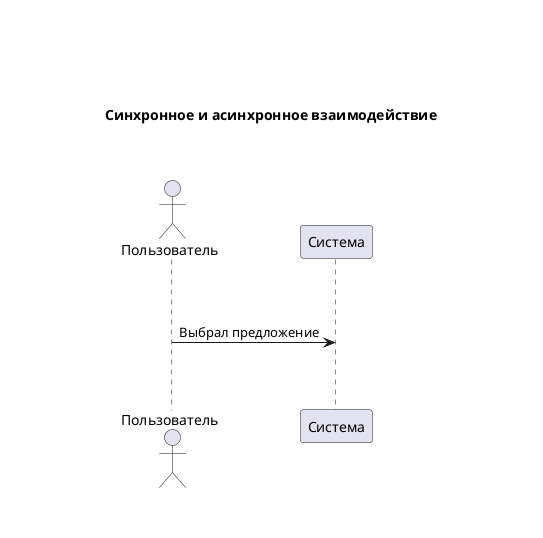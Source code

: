 @startuml Взаимодействие

title Синхронное и асинхронное взаимодействие

<style>
document {
  Margin 50
}
</style>
hide unlinked
skinparam ParticipantPadding 50
'__ АКТОРЫ __
actor "Пользователь" as User
participant "Система" as System

||50||

User -> System: Выбрал предложение


||50||


@enduml